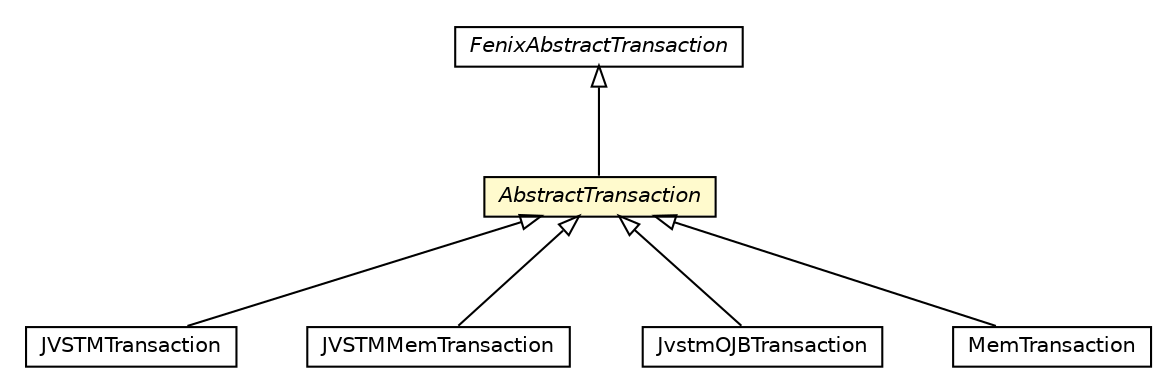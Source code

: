#!/usr/local/bin/dot
#
# Class diagram 
# Generated by UMLGraph version 5.1 (http://www.umlgraph.org/)
#

digraph G {
	edge [fontname="Helvetica",fontsize=10,labelfontname="Helvetica",labelfontsize=10];
	node [fontname="Helvetica",fontsize=10,shape=plaintext];
	nodesep=0.25;
	ranksep=0.5;
	// pt.ist.fenixframework.FenixAbstractTransaction
	c29927 [label=<<table title="pt.ist.fenixframework.FenixAbstractTransaction" border="0" cellborder="1" cellspacing="0" cellpadding="2" port="p" href="../FenixAbstractTransaction.html">
		<tr><td><table border="0" cellspacing="0" cellpadding="1">
<tr><td align="center" balign="center"><font face="Helvetica-Oblique"> FenixAbstractTransaction </font></td></tr>
		</table></td></tr>
		</table>>, fontname="Helvetica", fontcolor="black", fontsize=10.0];
	// pt.ist.fenixframework.core.AbstractTransaction
	c29950 [label=<<table title="pt.ist.fenixframework.core.AbstractTransaction" border="0" cellborder="1" cellspacing="0" cellpadding="2" port="p" bgcolor="lemonChiffon" href="./AbstractTransaction.html">
		<tr><td><table border="0" cellspacing="0" cellpadding="1">
<tr><td align="center" balign="center"><font face="Helvetica-Oblique"> AbstractTransaction </font></td></tr>
		</table></td></tr>
		</table>>, fontname="Helvetica", fontcolor="black", fontsize=10.0];
	// pt.ist.fenixframework.backend.jvstm.JVSTMTransaction
	c30125 [label=<<table title="pt.ist.fenixframework.backend.jvstm.JVSTMTransaction" border="0" cellborder="1" cellspacing="0" cellpadding="2" port="p" href="../backend/jvstm/JVSTMTransaction.html">
		<tr><td><table border="0" cellspacing="0" cellpadding="1">
<tr><td align="center" balign="center"> JVSTMTransaction </td></tr>
		</table></td></tr>
		</table>>, fontname="Helvetica", fontcolor="black", fontsize=10.0];
	// pt.ist.fenixframework.backend.jvstmmem.JVSTMMemTransaction
	c30196 [label=<<table title="pt.ist.fenixframework.backend.jvstmmem.JVSTMMemTransaction" border="0" cellborder="1" cellspacing="0" cellpadding="2" port="p" href="../backend/jvstmmem/JVSTMMemTransaction.html">
		<tr><td><table border="0" cellspacing="0" cellpadding="1">
<tr><td align="center" balign="center"> JVSTMMemTransaction </td></tr>
		</table></td></tr>
		</table>>, fontname="Helvetica", fontcolor="black", fontsize=10.0];
	// pt.ist.fenixframework.backend.jvstmojb.JvstmOJBTransaction
	c30207 [label=<<table title="pt.ist.fenixframework.backend.jvstmojb.JvstmOJBTransaction" border="0" cellborder="1" cellspacing="0" cellpadding="2" port="p" href="../backend/jvstmojb/JvstmOJBTransaction.html">
		<tr><td><table border="0" cellspacing="0" cellpadding="1">
<tr><td align="center" balign="center"> JvstmOJBTransaction </td></tr>
		</table></td></tr>
		</table>>, fontname="Helvetica", fontcolor="black", fontsize=10.0];
	// pt.ist.fenixframework.backend.mem.MemTransaction
	c30261 [label=<<table title="pt.ist.fenixframework.backend.mem.MemTransaction" border="0" cellborder="1" cellspacing="0" cellpadding="2" port="p" href="../backend/mem/MemTransaction.html">
		<tr><td><table border="0" cellspacing="0" cellpadding="1">
<tr><td align="center" balign="center"> MemTransaction </td></tr>
		</table></td></tr>
		</table>>, fontname="Helvetica", fontcolor="black", fontsize=10.0];
	//pt.ist.fenixframework.core.AbstractTransaction extends pt.ist.fenixframework.FenixAbstractTransaction
	c29927:p -> c29950:p [dir=back,arrowtail=empty];
	//pt.ist.fenixframework.backend.jvstm.JVSTMTransaction extends pt.ist.fenixframework.core.AbstractTransaction
	c29950:p -> c30125:p [dir=back,arrowtail=empty];
	//pt.ist.fenixframework.backend.jvstmmem.JVSTMMemTransaction extends pt.ist.fenixframework.core.AbstractTransaction
	c29950:p -> c30196:p [dir=back,arrowtail=empty];
	//pt.ist.fenixframework.backend.jvstmojb.JvstmOJBTransaction extends pt.ist.fenixframework.core.AbstractTransaction
	c29950:p -> c30207:p [dir=back,arrowtail=empty];
	//pt.ist.fenixframework.backend.mem.MemTransaction extends pt.ist.fenixframework.core.AbstractTransaction
	c29950:p -> c30261:p [dir=back,arrowtail=empty];
}

